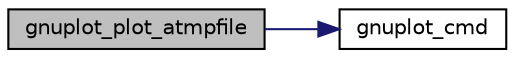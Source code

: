 digraph "gnuplot_plot_atmpfile"
{
 // LATEX_PDF_SIZE
  edge [fontname="Helvetica",fontsize="10",labelfontname="Helvetica",labelfontsize="10"];
  node [fontname="Helvetica",fontsize="10",shape=record];
  rankdir="LR";
  Node1 [label="gnuplot_plot_atmpfile",height=0.2,width=0.4,color="black", fillcolor="grey75", style="filled", fontcolor="black",tooltip=" "];
  Node1 -> Node2 [color="midnightblue",fontsize="10",style="solid",fontname="Helvetica"];
  Node2 [label="gnuplot_cmd",height=0.2,width=0.4,color="black", fillcolor="white", style="filled",URL="$gnuplot__i_8c.html#a8c71c6b7a0d957fa9280bf4b984bf43a",tooltip="Sends a command to an active gnuplot session."];
}
